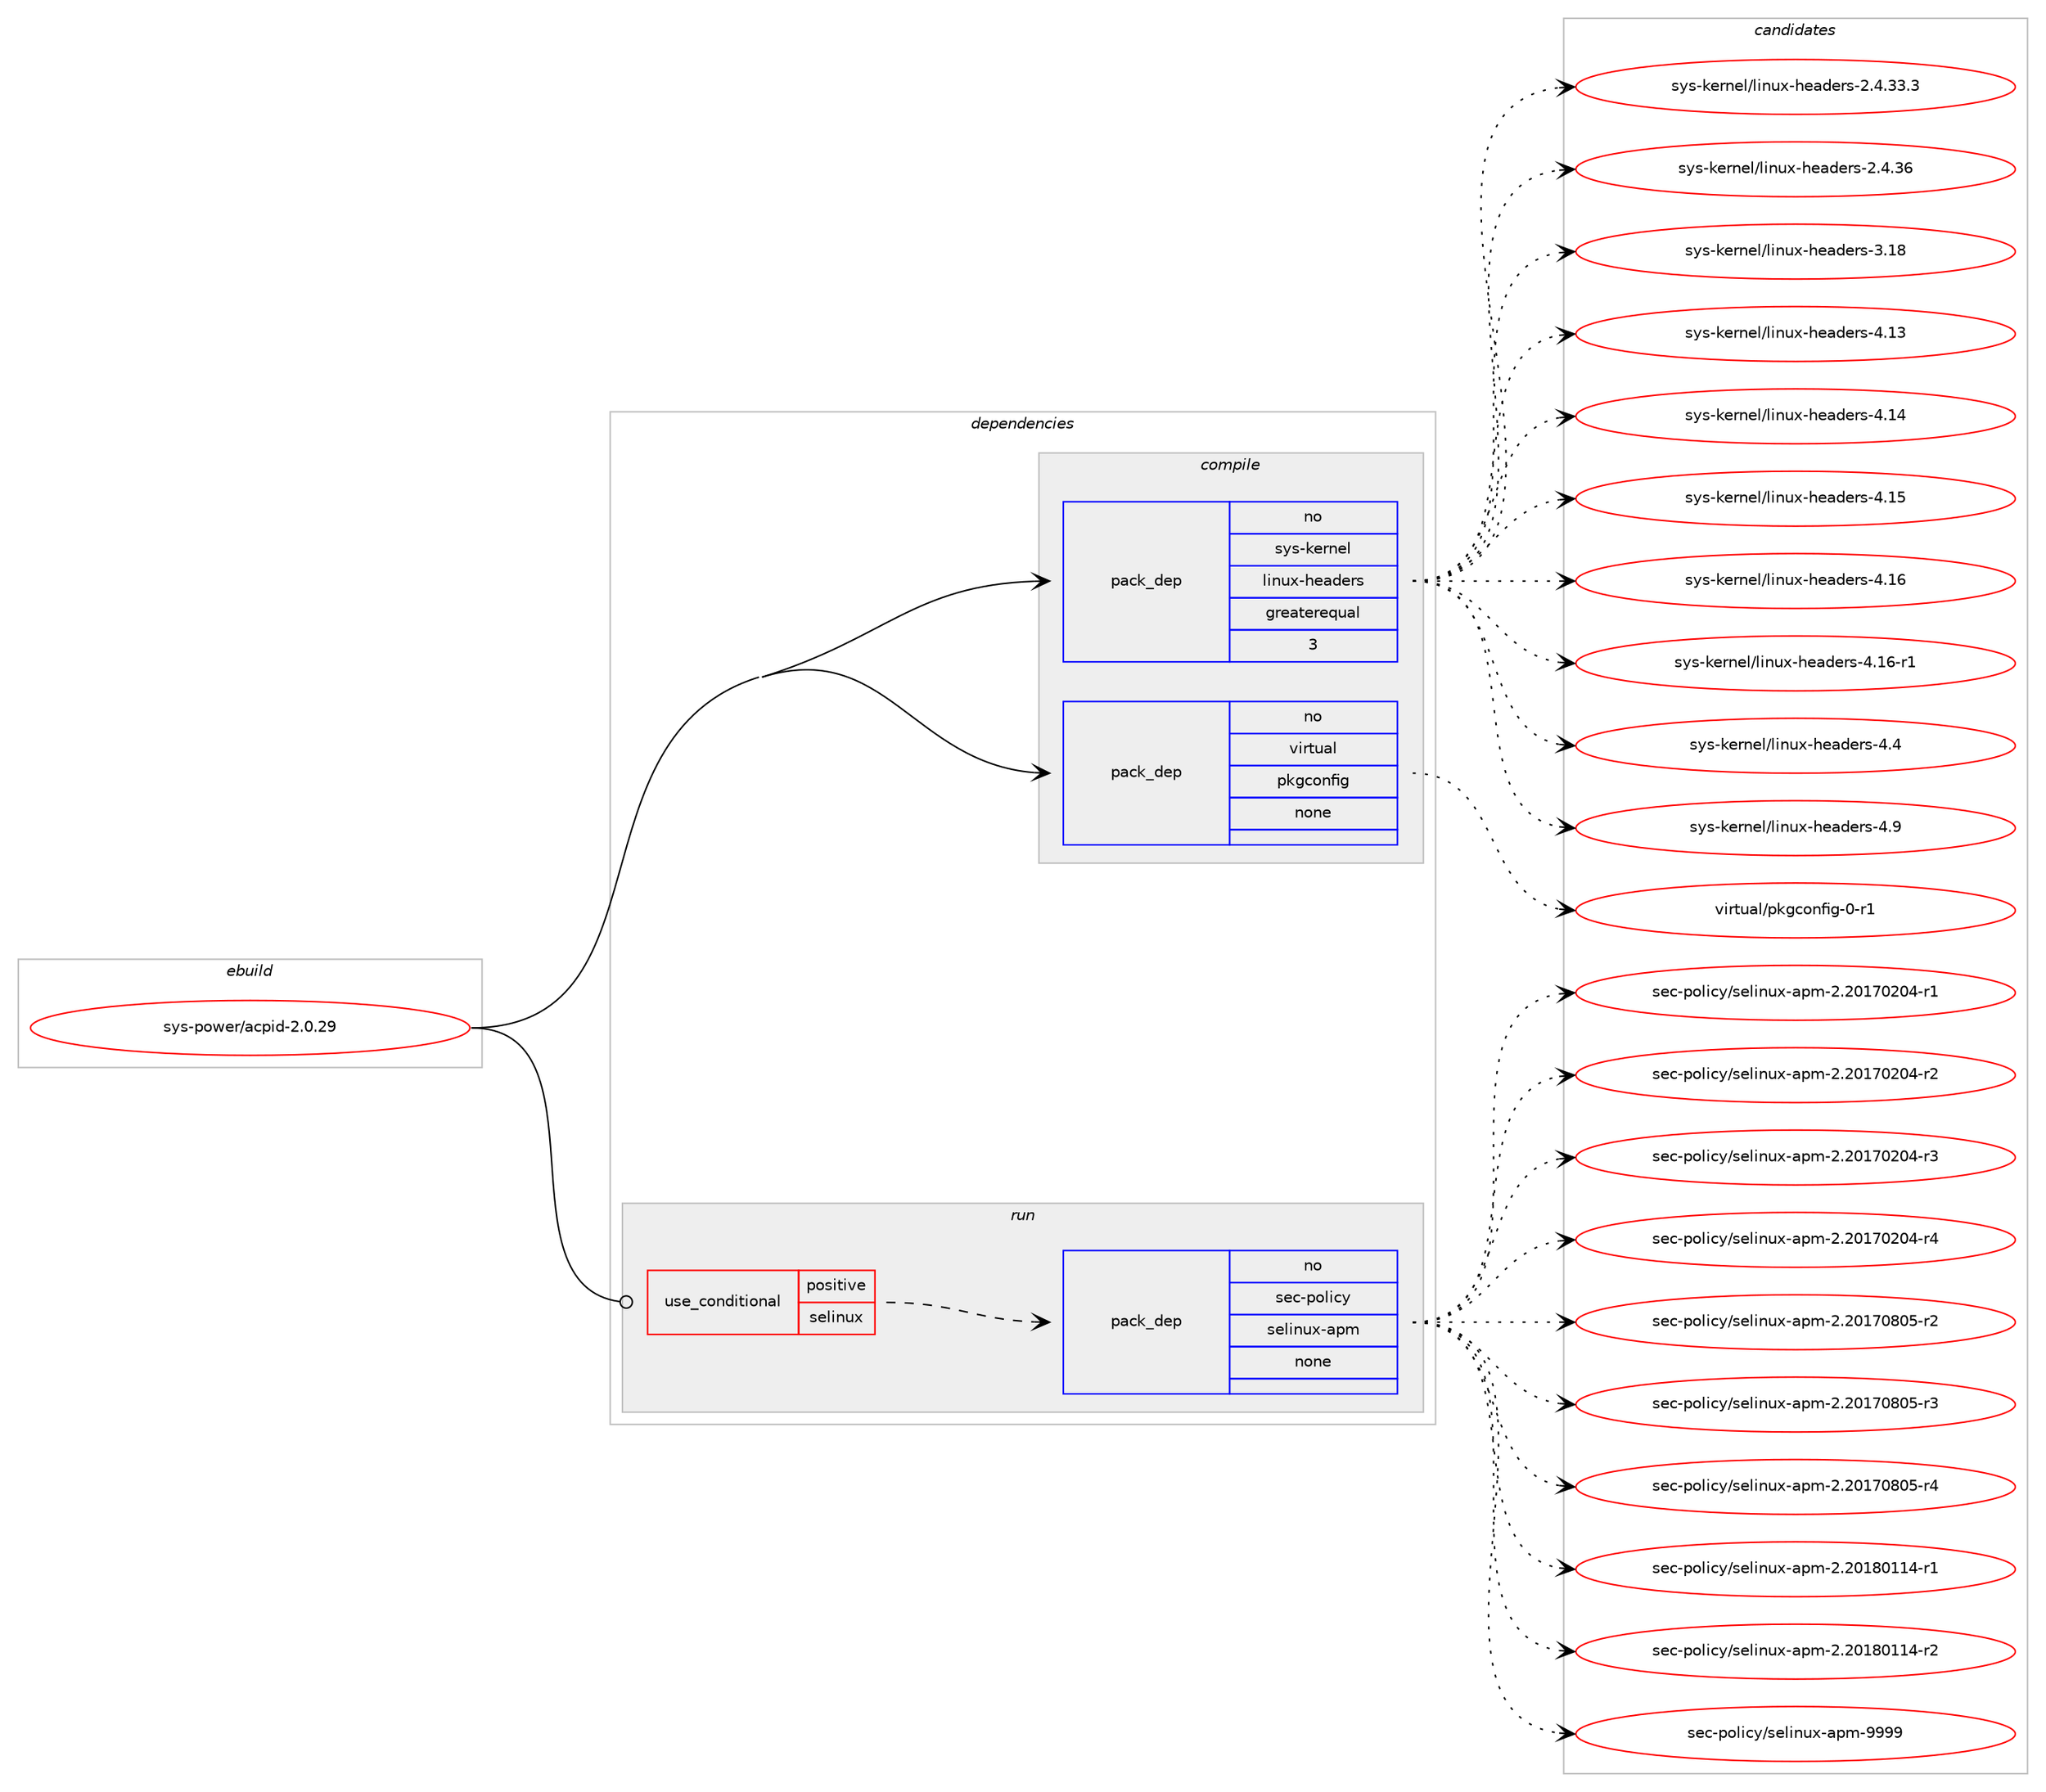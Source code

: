 digraph prolog {

# *************
# Graph options
# *************

newrank=true;
concentrate=true;
compound=true;
graph [rankdir=LR,fontname=Helvetica,fontsize=10,ranksep=1.5];#, ranksep=2.5, nodesep=0.2];
edge  [arrowhead=vee];
node  [fontname=Helvetica,fontsize=10];

# **********
# The ebuild
# **********

subgraph cluster_leftcol {
color=gray;
rank=same;
label=<<i>ebuild</i>>;
id [label="sys-power/acpid-2.0.29", color=red, width=4, href="../sys-power/acpid-2.0.29.svg"];
}

# ****************
# The dependencies
# ****************

subgraph cluster_midcol {
color=gray;
label=<<i>dependencies</i>>;
subgraph cluster_compile {
fillcolor="#eeeeee";
style=filled;
label=<<i>compile</i>>;
subgraph pack7148 {
dependency7874 [label=<<TABLE BORDER="0" CELLBORDER="1" CELLSPACING="0" CELLPADDING="4" WIDTH="220"><TR><TD ROWSPAN="6" CELLPADDING="30">pack_dep</TD></TR><TR><TD WIDTH="110">no</TD></TR><TR><TD>sys-kernel</TD></TR><TR><TD>linux-headers</TD></TR><TR><TD>greaterequal</TD></TR><TR><TD>3</TD></TR></TABLE>>, shape=none, color=blue];
}
id:e -> dependency7874:w [weight=20,style="solid",arrowhead="vee"];
subgraph pack7149 {
dependency7875 [label=<<TABLE BORDER="0" CELLBORDER="1" CELLSPACING="0" CELLPADDING="4" WIDTH="220"><TR><TD ROWSPAN="6" CELLPADDING="30">pack_dep</TD></TR><TR><TD WIDTH="110">no</TD></TR><TR><TD>virtual</TD></TR><TR><TD>pkgconfig</TD></TR><TR><TD>none</TD></TR><TR><TD></TD></TR></TABLE>>, shape=none, color=blue];
}
id:e -> dependency7875:w [weight=20,style="solid",arrowhead="vee"];
}
subgraph cluster_compileandrun {
fillcolor="#eeeeee";
style=filled;
label=<<i>compile and run</i>>;
}
subgraph cluster_run {
fillcolor="#eeeeee";
style=filled;
label=<<i>run</i>>;
subgraph cond673 {
dependency7876 [label=<<TABLE BORDER="0" CELLBORDER="1" CELLSPACING="0" CELLPADDING="4"><TR><TD ROWSPAN="3" CELLPADDING="10">use_conditional</TD></TR><TR><TD>positive</TD></TR><TR><TD>selinux</TD></TR></TABLE>>, shape=none, color=red];
subgraph pack7150 {
dependency7877 [label=<<TABLE BORDER="0" CELLBORDER="1" CELLSPACING="0" CELLPADDING="4" WIDTH="220"><TR><TD ROWSPAN="6" CELLPADDING="30">pack_dep</TD></TR><TR><TD WIDTH="110">no</TD></TR><TR><TD>sec-policy</TD></TR><TR><TD>selinux-apm</TD></TR><TR><TD>none</TD></TR><TR><TD></TD></TR></TABLE>>, shape=none, color=blue];
}
dependency7876:e -> dependency7877:w [weight=20,style="dashed",arrowhead="vee"];
}
id:e -> dependency7876:w [weight=20,style="solid",arrowhead="odot"];
}
}

# **************
# The candidates
# **************

subgraph cluster_choices {
rank=same;
color=gray;
label=<<i>candidates</i>>;

subgraph choice7148 {
color=black;
nodesep=1;
choice11512111545107101114110101108471081051101171204510410197100101114115455046524651514651 [label="sys-kernel/linux-headers-2.4.33.3", color=red, width=4,href="../sys-kernel/linux-headers-2.4.33.3.svg"];
choice1151211154510710111411010110847108105110117120451041019710010111411545504652465154 [label="sys-kernel/linux-headers-2.4.36", color=red, width=4,href="../sys-kernel/linux-headers-2.4.36.svg"];
choice115121115451071011141101011084710810511011712045104101971001011141154551464956 [label="sys-kernel/linux-headers-3.18", color=red, width=4,href="../sys-kernel/linux-headers-3.18.svg"];
choice115121115451071011141101011084710810511011712045104101971001011141154552464951 [label="sys-kernel/linux-headers-4.13", color=red, width=4,href="../sys-kernel/linux-headers-4.13.svg"];
choice115121115451071011141101011084710810511011712045104101971001011141154552464952 [label="sys-kernel/linux-headers-4.14", color=red, width=4,href="../sys-kernel/linux-headers-4.14.svg"];
choice115121115451071011141101011084710810511011712045104101971001011141154552464953 [label="sys-kernel/linux-headers-4.15", color=red, width=4,href="../sys-kernel/linux-headers-4.15.svg"];
choice115121115451071011141101011084710810511011712045104101971001011141154552464954 [label="sys-kernel/linux-headers-4.16", color=red, width=4,href="../sys-kernel/linux-headers-4.16.svg"];
choice1151211154510710111411010110847108105110117120451041019710010111411545524649544511449 [label="sys-kernel/linux-headers-4.16-r1", color=red, width=4,href="../sys-kernel/linux-headers-4.16-r1.svg"];
choice1151211154510710111411010110847108105110117120451041019710010111411545524652 [label="sys-kernel/linux-headers-4.4", color=red, width=4,href="../sys-kernel/linux-headers-4.4.svg"];
choice1151211154510710111411010110847108105110117120451041019710010111411545524657 [label="sys-kernel/linux-headers-4.9", color=red, width=4,href="../sys-kernel/linux-headers-4.9.svg"];
dependency7874:e -> choice11512111545107101114110101108471081051101171204510410197100101114115455046524651514651:w [style=dotted,weight="100"];
dependency7874:e -> choice1151211154510710111411010110847108105110117120451041019710010111411545504652465154:w [style=dotted,weight="100"];
dependency7874:e -> choice115121115451071011141101011084710810511011712045104101971001011141154551464956:w [style=dotted,weight="100"];
dependency7874:e -> choice115121115451071011141101011084710810511011712045104101971001011141154552464951:w [style=dotted,weight="100"];
dependency7874:e -> choice115121115451071011141101011084710810511011712045104101971001011141154552464952:w [style=dotted,weight="100"];
dependency7874:e -> choice115121115451071011141101011084710810511011712045104101971001011141154552464953:w [style=dotted,weight="100"];
dependency7874:e -> choice115121115451071011141101011084710810511011712045104101971001011141154552464954:w [style=dotted,weight="100"];
dependency7874:e -> choice1151211154510710111411010110847108105110117120451041019710010111411545524649544511449:w [style=dotted,weight="100"];
dependency7874:e -> choice1151211154510710111411010110847108105110117120451041019710010111411545524652:w [style=dotted,weight="100"];
dependency7874:e -> choice1151211154510710111411010110847108105110117120451041019710010111411545524657:w [style=dotted,weight="100"];
}
subgraph choice7149 {
color=black;
nodesep=1;
choice11810511411611797108471121071039911111010210510345484511449 [label="virtual/pkgconfig-0-r1", color=red, width=4,href="../virtual/pkgconfig-0-r1.svg"];
dependency7875:e -> choice11810511411611797108471121071039911111010210510345484511449:w [style=dotted,weight="100"];
}
subgraph choice7150 {
color=black;
nodesep=1;
choice11510199451121111081059912147115101108105110117120459711210945504650484955485048524511449 [label="sec-policy/selinux-apm-2.20170204-r1", color=red, width=4,href="../sec-policy/selinux-apm-2.20170204-r1.svg"];
choice11510199451121111081059912147115101108105110117120459711210945504650484955485048524511450 [label="sec-policy/selinux-apm-2.20170204-r2", color=red, width=4,href="../sec-policy/selinux-apm-2.20170204-r2.svg"];
choice11510199451121111081059912147115101108105110117120459711210945504650484955485048524511451 [label="sec-policy/selinux-apm-2.20170204-r3", color=red, width=4,href="../sec-policy/selinux-apm-2.20170204-r3.svg"];
choice11510199451121111081059912147115101108105110117120459711210945504650484955485048524511452 [label="sec-policy/selinux-apm-2.20170204-r4", color=red, width=4,href="../sec-policy/selinux-apm-2.20170204-r4.svg"];
choice11510199451121111081059912147115101108105110117120459711210945504650484955485648534511450 [label="sec-policy/selinux-apm-2.20170805-r2", color=red, width=4,href="../sec-policy/selinux-apm-2.20170805-r2.svg"];
choice11510199451121111081059912147115101108105110117120459711210945504650484955485648534511451 [label="sec-policy/selinux-apm-2.20170805-r3", color=red, width=4,href="../sec-policy/selinux-apm-2.20170805-r3.svg"];
choice11510199451121111081059912147115101108105110117120459711210945504650484955485648534511452 [label="sec-policy/selinux-apm-2.20170805-r4", color=red, width=4,href="../sec-policy/selinux-apm-2.20170805-r4.svg"];
choice11510199451121111081059912147115101108105110117120459711210945504650484956484949524511449 [label="sec-policy/selinux-apm-2.20180114-r1", color=red, width=4,href="../sec-policy/selinux-apm-2.20180114-r1.svg"];
choice11510199451121111081059912147115101108105110117120459711210945504650484956484949524511450 [label="sec-policy/selinux-apm-2.20180114-r2", color=red, width=4,href="../sec-policy/selinux-apm-2.20180114-r2.svg"];
choice1151019945112111108105991214711510110810511011712045971121094557575757 [label="sec-policy/selinux-apm-9999", color=red, width=4,href="../sec-policy/selinux-apm-9999.svg"];
dependency7877:e -> choice11510199451121111081059912147115101108105110117120459711210945504650484955485048524511449:w [style=dotted,weight="100"];
dependency7877:e -> choice11510199451121111081059912147115101108105110117120459711210945504650484955485048524511450:w [style=dotted,weight="100"];
dependency7877:e -> choice11510199451121111081059912147115101108105110117120459711210945504650484955485048524511451:w [style=dotted,weight="100"];
dependency7877:e -> choice11510199451121111081059912147115101108105110117120459711210945504650484955485048524511452:w [style=dotted,weight="100"];
dependency7877:e -> choice11510199451121111081059912147115101108105110117120459711210945504650484955485648534511450:w [style=dotted,weight="100"];
dependency7877:e -> choice11510199451121111081059912147115101108105110117120459711210945504650484955485648534511451:w [style=dotted,weight="100"];
dependency7877:e -> choice11510199451121111081059912147115101108105110117120459711210945504650484955485648534511452:w [style=dotted,weight="100"];
dependency7877:e -> choice11510199451121111081059912147115101108105110117120459711210945504650484956484949524511449:w [style=dotted,weight="100"];
dependency7877:e -> choice11510199451121111081059912147115101108105110117120459711210945504650484956484949524511450:w [style=dotted,weight="100"];
dependency7877:e -> choice1151019945112111108105991214711510110810511011712045971121094557575757:w [style=dotted,weight="100"];
}
}

}
